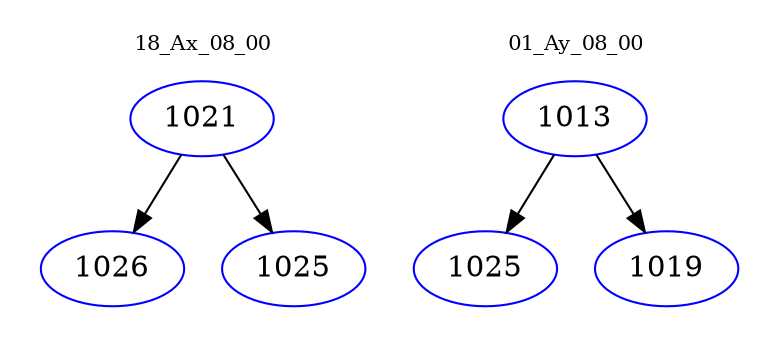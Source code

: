 digraph{
subgraph cluster_0 {
color = white
label = "18_Ax_08_00";
fontsize=10;
T0_1021 [label="1021", color="blue"]
T0_1021 -> T0_1026 [color="black"]
T0_1026 [label="1026", color="blue"]
T0_1021 -> T0_1025 [color="black"]
T0_1025 [label="1025", color="blue"]
}
subgraph cluster_1 {
color = white
label = "01_Ay_08_00";
fontsize=10;
T1_1013 [label="1013", color="blue"]
T1_1013 -> T1_1025 [color="black"]
T1_1025 [label="1025", color="blue"]
T1_1013 -> T1_1019 [color="black"]
T1_1019 [label="1019", color="blue"]
}
}
